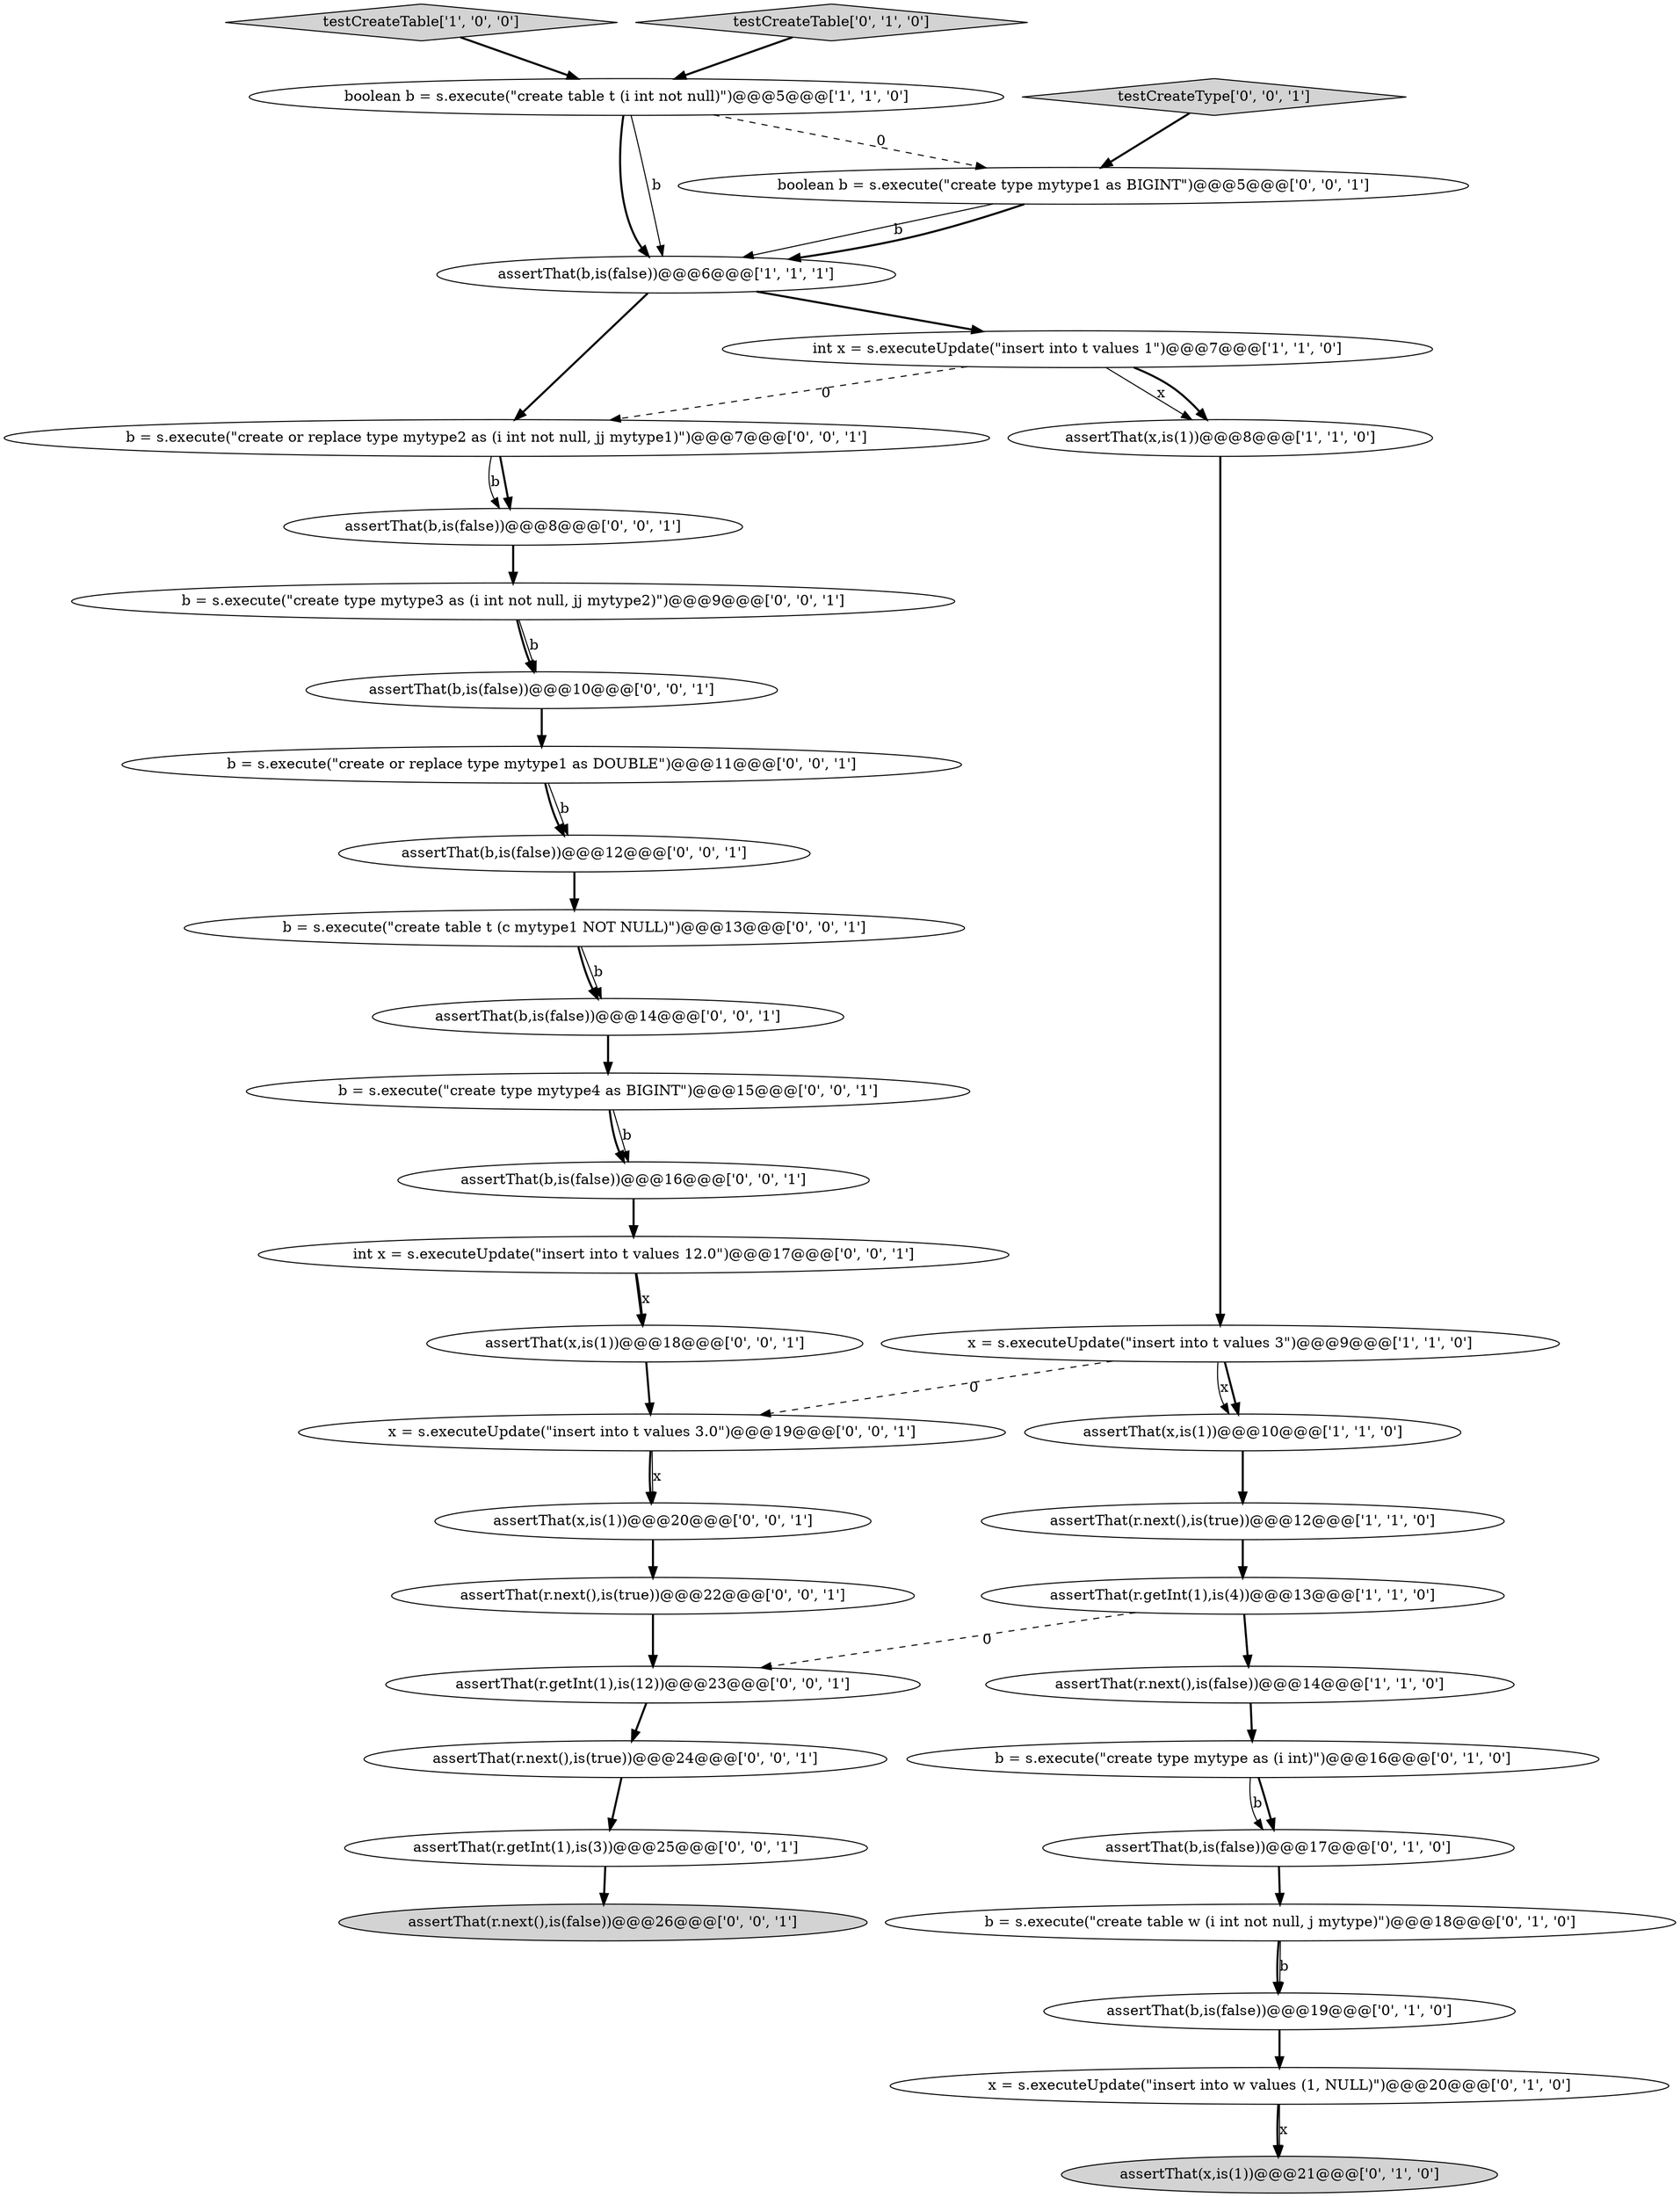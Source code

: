digraph {
0 [style = filled, label = "testCreateTable['1', '0', '0']", fillcolor = lightgray, shape = diamond image = "AAA0AAABBB1BBB"];
13 [style = filled, label = "assertThat(b,is(false))@@@17@@@['0', '1', '0']", fillcolor = white, shape = ellipse image = "AAA1AAABBB2BBB"];
9 [style = filled, label = "assertThat(r.next(),is(true))@@@12@@@['1', '1', '0']", fillcolor = white, shape = ellipse image = "AAA0AAABBB1BBB"];
12 [style = filled, label = "assertThat(b,is(false))@@@19@@@['0', '1', '0']", fillcolor = white, shape = ellipse image = "AAA1AAABBB2BBB"];
29 [style = filled, label = "assertThat(b,is(false))@@@10@@@['0', '0', '1']", fillcolor = white, shape = ellipse image = "AAA0AAABBB3BBB"];
16 [style = filled, label = "testCreateTable['0', '1', '0']", fillcolor = lightgray, shape = diamond image = "AAA0AAABBB2BBB"];
18 [style = filled, label = "assertThat(x,is(1))@@@18@@@['0', '0', '1']", fillcolor = white, shape = ellipse image = "AAA0AAABBB3BBB"];
37 [style = filled, label = "assertThat(r.next(),is(true))@@@22@@@['0', '0', '1']", fillcolor = white, shape = ellipse image = "AAA0AAABBB3BBB"];
1 [style = filled, label = "assertThat(r.getInt(1),is(4))@@@13@@@['1', '1', '0']", fillcolor = white, shape = ellipse image = "AAA0AAABBB1BBB"];
36 [style = filled, label = "boolean b = s.execute(\"create type mytype1 as BIGINT\")@@@5@@@['0', '0', '1']", fillcolor = white, shape = ellipse image = "AAA0AAABBB3BBB"];
23 [style = filled, label = "b = s.execute(\"create or replace type mytype1 as DOUBLE\")@@@11@@@['0', '0', '1']", fillcolor = white, shape = ellipse image = "AAA0AAABBB3BBB"];
27 [style = filled, label = "assertThat(b,is(false))@@@12@@@['0', '0', '1']", fillcolor = white, shape = ellipse image = "AAA0AAABBB3BBB"];
20 [style = filled, label = "b = s.execute(\"create or replace type mytype2 as (i int not null, jj mytype1)\")@@@7@@@['0', '0', '1']", fillcolor = white, shape = ellipse image = "AAA0AAABBB3BBB"];
11 [style = filled, label = "x = s.executeUpdate(\"insert into w values (1, NULL)\")@@@20@@@['0', '1', '0']", fillcolor = white, shape = ellipse image = "AAA1AAABBB2BBB"];
14 [style = filled, label = "assertThat(x,is(1))@@@21@@@['0', '1', '0']", fillcolor = lightgray, shape = ellipse image = "AAA1AAABBB2BBB"];
17 [style = filled, label = "x = s.executeUpdate(\"insert into t values 3.0\")@@@19@@@['0', '0', '1']", fillcolor = white, shape = ellipse image = "AAA0AAABBB3BBB"];
8 [style = filled, label = "assertThat(b,is(false))@@@6@@@['1', '1', '1']", fillcolor = white, shape = ellipse image = "AAA0AAABBB1BBB"];
22 [style = filled, label = "testCreateType['0', '0', '1']", fillcolor = lightgray, shape = diamond image = "AAA0AAABBB3BBB"];
26 [style = filled, label = "b = s.execute(\"create type mytype3 as (i int not null, jj mytype2)\")@@@9@@@['0', '0', '1']", fillcolor = white, shape = ellipse image = "AAA0AAABBB3BBB"];
7 [style = filled, label = "assertThat(x,is(1))@@@8@@@['1', '1', '0']", fillcolor = white, shape = ellipse image = "AAA0AAABBB1BBB"];
2 [style = filled, label = "assertThat(x,is(1))@@@10@@@['1', '1', '0']", fillcolor = white, shape = ellipse image = "AAA0AAABBB1BBB"];
5 [style = filled, label = "boolean b = s.execute(\"create table t (i int not null)\")@@@5@@@['1', '1', '0']", fillcolor = white, shape = ellipse image = "AAA0AAABBB1BBB"];
15 [style = filled, label = "b = s.execute(\"create type mytype as (i int)\")@@@16@@@['0', '1', '0']", fillcolor = white, shape = ellipse image = "AAA1AAABBB2BBB"];
3 [style = filled, label = "int x = s.executeUpdate(\"insert into t values 1\")@@@7@@@['1', '1', '0']", fillcolor = white, shape = ellipse image = "AAA0AAABBB1BBB"];
24 [style = filled, label = "assertThat(b,is(false))@@@14@@@['0', '0', '1']", fillcolor = white, shape = ellipse image = "AAA0AAABBB3BBB"];
6 [style = filled, label = "assertThat(r.next(),is(false))@@@14@@@['1', '1', '0']", fillcolor = white, shape = ellipse image = "AAA0AAABBB1BBB"];
4 [style = filled, label = "x = s.executeUpdate(\"insert into t values 3\")@@@9@@@['1', '1', '0']", fillcolor = white, shape = ellipse image = "AAA0AAABBB1BBB"];
32 [style = filled, label = "assertThat(x,is(1))@@@20@@@['0', '0', '1']", fillcolor = white, shape = ellipse image = "AAA0AAABBB3BBB"];
10 [style = filled, label = "b = s.execute(\"create table w (i int not null, j mytype)\")@@@18@@@['0', '1', '0']", fillcolor = white, shape = ellipse image = "AAA1AAABBB2BBB"];
25 [style = filled, label = "assertThat(b,is(false))@@@16@@@['0', '0', '1']", fillcolor = white, shape = ellipse image = "AAA0AAABBB3BBB"];
34 [style = filled, label = "b = s.execute(\"create type mytype4 as BIGINT\")@@@15@@@['0', '0', '1']", fillcolor = white, shape = ellipse image = "AAA0AAABBB3BBB"];
30 [style = filled, label = "int x = s.executeUpdate(\"insert into t values 12.0\")@@@17@@@['0', '0', '1']", fillcolor = white, shape = ellipse image = "AAA0AAABBB3BBB"];
33 [style = filled, label = "assertThat(r.next(),is(true))@@@24@@@['0', '0', '1']", fillcolor = white, shape = ellipse image = "AAA0AAABBB3BBB"];
35 [style = filled, label = "assertThat(b,is(false))@@@8@@@['0', '0', '1']", fillcolor = white, shape = ellipse image = "AAA0AAABBB3BBB"];
21 [style = filled, label = "b = s.execute(\"create table t (c mytype1 NOT NULL)\")@@@13@@@['0', '0', '1']", fillcolor = white, shape = ellipse image = "AAA0AAABBB3BBB"];
19 [style = filled, label = "assertThat(r.next(),is(false))@@@26@@@['0', '0', '1']", fillcolor = lightgray, shape = ellipse image = "AAA0AAABBB3BBB"];
28 [style = filled, label = "assertThat(r.getInt(1),is(3))@@@25@@@['0', '0', '1']", fillcolor = white, shape = ellipse image = "AAA0AAABBB3BBB"];
31 [style = filled, label = "assertThat(r.getInt(1),is(12))@@@23@@@['0', '0', '1']", fillcolor = white, shape = ellipse image = "AAA0AAABBB3BBB"];
3->7 [style = solid, label="x"];
3->20 [style = dashed, label="0"];
30->18 [style = solid, label="x"];
5->8 [style = bold, label=""];
24->34 [style = bold, label=""];
4->2 [style = solid, label="x"];
37->31 [style = bold, label=""];
6->15 [style = bold, label=""];
30->18 [style = bold, label=""];
21->24 [style = solid, label="b"];
32->37 [style = bold, label=""];
23->27 [style = solid, label="b"];
34->25 [style = solid, label="b"];
28->19 [style = bold, label=""];
26->29 [style = solid, label="b"];
4->17 [style = dashed, label="0"];
21->24 [style = bold, label=""];
3->7 [style = bold, label=""];
1->6 [style = bold, label=""];
11->14 [style = bold, label=""];
33->28 [style = bold, label=""];
17->32 [style = solid, label="x"];
8->3 [style = bold, label=""];
4->2 [style = bold, label=""];
5->8 [style = solid, label="b"];
29->23 [style = bold, label=""];
10->12 [style = bold, label=""];
17->32 [style = bold, label=""];
2->9 [style = bold, label=""];
20->35 [style = bold, label=""];
11->14 [style = solid, label="x"];
1->31 [style = dashed, label="0"];
7->4 [style = bold, label=""];
22->36 [style = bold, label=""];
36->8 [style = solid, label="b"];
15->13 [style = bold, label=""];
36->8 [style = bold, label=""];
16->5 [style = bold, label=""];
18->17 [style = bold, label=""];
12->11 [style = bold, label=""];
5->36 [style = dashed, label="0"];
0->5 [style = bold, label=""];
13->10 [style = bold, label=""];
34->25 [style = bold, label=""];
10->12 [style = solid, label="b"];
20->35 [style = solid, label="b"];
35->26 [style = bold, label=""];
9->1 [style = bold, label=""];
25->30 [style = bold, label=""];
31->33 [style = bold, label=""];
8->20 [style = bold, label=""];
26->29 [style = bold, label=""];
27->21 [style = bold, label=""];
15->13 [style = solid, label="b"];
23->27 [style = bold, label=""];
}
